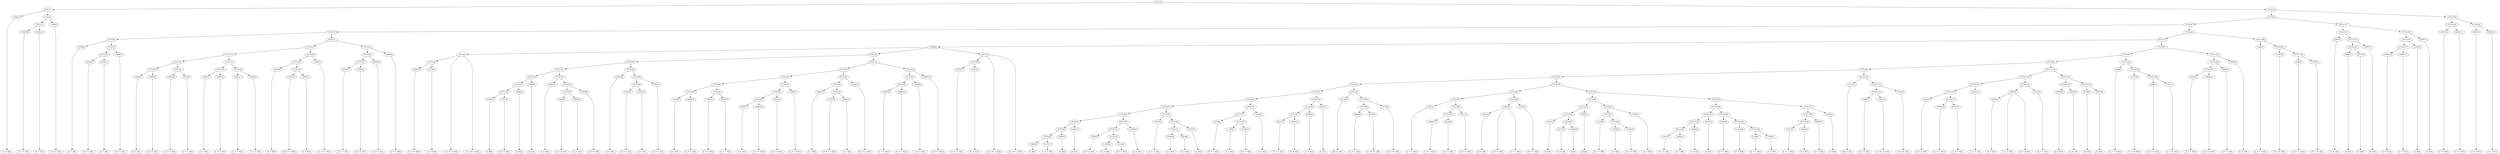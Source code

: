 digraph sample{
"L3863(0)"->"[C  E  G](0)"
"L3890(0)"->"[C  D  E  G](0)"
"L3863(1)"->"[C  E  G](1)"
"L5721(3)"->"L3890(0)"
"L5721(3)"->"L3863(1)"
"L3890(1)"->"[C  D  E  G](1)"
"L5721(2)"->"L5721(3)"
"L5721(2)"->"L3890(1)"
"L5721(1)"->"L3863(0)"
"L5721(1)"->"L5721(2)"
"L3930(0)"->"[C  F  A](0)"
"L5024(0)"->"[C  F  G  A](0)"
"L3930(1)"->"[C  F  A](1)"
"L5721(10)"->"L5024(0)"
"L5721(10)"->"L3930(1)"
"L5024(1)"->"[C  F  G  A](1)"
"L5721(9)"->"L5721(10)"
"L5721(9)"->"L5024(1)"
"L5721(8)"->"L3930(0)"
"L5721(8)"->"L5721(9)"
"L3863(2)"->"[C  E  G](2)"
"L3890(2)"->"[C  D  E  G](2)"
"L5721(15)"->"L3863(2)"
"L5721(15)"->"L3890(2)"
"L3922(0)"->"[C  E  G  B](0)"
"L4630(0)"->"[C  E  F  G](0)"
"L5721(16)"->"L3922(0)"
"L5721(16)"->"L4630(0)"
"L5721(14)"->"L5721(15)"
"L5721(14)"->"L5721(16)"
"L3863(3)"->"[C  E  G](3)"
"L3890(3)"->"[C  D  E  G](3)"
"L5721(18)"->"L3863(3)"
"L5721(18)"->"L3890(3)"
"L3922(1)"->"[C  E  G  B](1)"
"L3890(4)"->"[C  D  E  G](4)"
"L5721(19)"->"L3922(1)"
"L5721(19)"->"L3890(4)"
"L5721(17)"->"L5721(18)"
"L5721(17)"->"L5721(19)"
"L5721(13)"->"L5721(14)"
"L5721(13)"->"L5721(17)"
"L2891(0)"->"[F  G  B](0)"
"L3381(0)"->"[D  E  F  G  B](0)"
"L2891(1)"->"[F  G  B](1)"
"L5721(22)"->"L3381(0)"
"L5721(22)"->"L2891(1)"
"L5721(21)"->"L2891(0)"
"L5721(21)"->"L5721(22)"
"L3381(1)"->"[D  E  F  G  B](1)"
"L5721(20)"->"L5721(21)"
"L5721(20)"->"L3381(1)"
"L5721(12)"->"L5721(13)"
"L5721(12)"->"L5721(20)"
"L4630(1)"->"[C  E  F  G](1)"
"L3890(5)"->"[C  D  E  G](5)"
"L5721(25)"->"L4630(1)"
"L5721(25)"->"L3890(5)"
"L4630(2)"->"[C  E  F  G](2)"
"L5721(24)"->"L5721(25)"
"L5721(24)"->"L4630(2)"
"L3890(6)"->"[C  D  E  G](6)"
"L5721(23)"->"L5721(24)"
"L5721(23)"->"L3890(6)"
"L5721(11)"->"L5721(12)"
"L5721(11)"->"L5721(23)"
"L5721(7)"->"L5721(8)"
"L5721(7)"->"L5721(11)"
"L2537(0)"->"[C  D  Fis  B](0)"
"L5154(0)"->"[C  D  Fis](0)"
"L5721(28)"->"L2537(0)"
"L5721(28)"->"L5154(0)"
"L4211(0)"->"[C  D  Fis  A  B](0)"
"L4211(0)"->"L5721(28)"
"L4211(0)"->"[C  D  Fis  A  B](1)"
"L3609(0)"->"[G  B](0)"
"L1972(0)"->"[C  D  G  B](0)"
"L5721(34)"->"L3609(0)"
"L5721(34)"->"L1972(0)"
"L3609(1)"->"[G  B](1)"
"L5721(33)"->"L5721(34)"
"L5721(33)"->"L3609(1)"
"L3642(0)"->"[rest](0)"
"L5721(32)"->"L5721(33)"
"L5721(32)"->"L3642(0)"
"L3863(4)"->"[C  E  G](4)"
"L3890(7)"->"[C  D  E  G](7)"
"L3863(5)"->"[C  E  G](5)"
"L5721(37)"->"L3890(7)"
"L5721(37)"->"L3863(5)"
"L3890(8)"->"[C  D  E  G](8)"
"L5721(36)"->"L5721(37)"
"L5721(36)"->"L3890(8)"
"L5721(35)"->"L3863(4)"
"L5721(35)"->"L5721(36)"
"L5721(31)"->"L5721(32)"
"L5721(31)"->"L5721(35)"
"L3930(2)"->"[C  F  A](2)"
"L5024(2)"->"[C  F  G  A](2)"
"L3930(3)"->"[C  F  A](3)"
"L5721(40)"->"L5024(2)"
"L5721(40)"->"L3930(3)"
"L5024(3)"->"[C  F  G  A](3)"
"L5721(39)"->"L5721(40)"
"L5721(39)"->"L5024(3)"
"L5721(38)"->"L3930(2)"
"L5721(38)"->"L5721(39)"
"L5721(30)"->"L5721(31)"
"L5721(30)"->"L5721(38)"
"L3863(6)"->"[C  E  G](6)"
"L3890(9)"->"[C  D  E  G](9)"
"L5721(45)"->"L3863(6)"
"L5721(45)"->"L3890(9)"
"L3922(2)"->"[C  E  G  B](2)"
"L4630(3)"->"[C  E  F  G](3)"
"L5721(46)"->"L3922(2)"
"L5721(46)"->"L4630(3)"
"L5721(44)"->"L5721(45)"
"L5721(44)"->"L5721(46)"
"L3863(7)"->"[C  E  G](7)"
"L3890(10)"->"[C  D  E  G](10)"
"L5721(49)"->"L3863(7)"
"L5721(49)"->"L3890(10)"
"L3922(3)"->"[C  E  G  B](3)"
"L5721(48)"->"L5721(49)"
"L5721(48)"->"L3922(3)"
"L3890(11)"->"[C  D  E  G](11)"
"L5721(47)"->"L5721(48)"
"L5721(47)"->"L3890(11)"
"L5721(43)"->"L5721(44)"
"L5721(43)"->"L5721(47)"
"L2891(2)"->"[F  G  B](2)"
"L3381(2)"->"[D  E  F  G  B](2)"
"L2891(3)"->"[F  G  B](3)"
"L5721(52)"->"L3381(2)"
"L5721(52)"->"L2891(3)"
"L5721(51)"->"L2891(2)"
"L5721(51)"->"L5721(52)"
"L3381(3)"->"[D  E  F  G  B](3)"
"L5721(50)"->"L5721(51)"
"L5721(50)"->"L3381(3)"
"L5721(42)"->"L5721(43)"
"L5721(42)"->"L5721(50)"
"L4630(4)"->"[C  E  F  G](4)"
"L3890(12)"->"[C  D  E  G](12)"
"L5721(55)"->"L4630(4)"
"L5721(55)"->"L3890(12)"
"L4630(5)"->"[C  E  F  G](5)"
"L5721(54)"->"L5721(55)"
"L5721(54)"->"L4630(5)"
"L3890(13)"->"[C  D  E  G](13)"
"L5721(53)"->"L5721(54)"
"L5721(53)"->"L3890(13)"
"L5721(41)"->"L5721(42)"
"L5721(41)"->"L5721(53)"
"L5721(29)"->"L5721(30)"
"L5721(29)"->"L5721(41)"
"L2537(1)"->"[C  D  Fis  B](1)"
"L5154(1)"->"[C  D  Fis](1)"
"L5721(56)"->"L2537(1)"
"L5721(56)"->"L5154(1)"
"L4211(1)"->"[C  D  Fis  A  B](2)"
"L4211(1)"->"L5721(56)"
"L4211(1)"->"[C  D  Fis  A  B](3)"
"L5588(0)"->"L4211(0)"
"L5588(0)"->"L5721(29)"
"L5588(0)"->"L4211(1)"
"L3609(2)"->"[G  B](2)"
"L1972(1)"->"[C  D  G  B](1)"
"L5721(69)"->"L3609(2)"
"L5721(69)"->"L1972(1)"
"L3609(3)"->"[G  B](3)"
"L5721(68)"->"L5721(69)"
"L5721(68)"->"L3609(3)"
"L3642(1)"->"[rest](1)"
"L5721(67)"->"L5721(68)"
"L5721(67)"->"L3642(1)"
"L3149(0)"->"[D  F  G  B](0)"
"L-1939(0)"->"[C  D  B](0)"
"L3149(1)"->"[D  F  G  B](1)"
"L5721(72)"->"L-1939(0)"
"L5721(72)"->"L3149(1)"
"L5721(71)"->"L3149(0)"
"L5721(71)"->"L5721(72)"
"L-1939(1)"->"[C  D  B](1)"
"L5721(70)"->"L5721(71)"
"L5721(70)"->"L-1939(1)"
"L5721(66)"->"L5721(67)"
"L5721(66)"->"L5721(70)"
"L3911(0)"->"[C  E  G  A](0)"
"L4056(0)"->"[C  E  B](0)"
"L2638(0)"->"[C  D  E](0)"
"L5721(75)"->"L4056(0)"
"L5721(75)"->"L2638(0)"
"L2427(0)"->"[C  E](0)"
"L5721(74)"->"L5721(75)"
"L5721(74)"->"L2427(0)"
"L5721(73)"->"L3911(0)"
"L5721(73)"->"L5721(74)"
"L5721(65)"->"L5721(66)"
"L5721(65)"->"L5721(73)"
"L3149(2)"->"[D  F  G  B](2)"
"L-1939(2)"->"[C  D  B](2)"
"L3149(3)"->"[D  F  G  B](3)"
"L5721(78)"->"L-1939(2)"
"L5721(78)"->"L3149(3)"
"L5721(77)"->"L3149(2)"
"L5721(77)"->"L5721(78)"
"L-1939(3)"->"[C  D  B](3)"
"L5721(76)"->"L5721(77)"
"L5721(76)"->"L-1939(3)"
"L5721(64)"->"L5721(65)"
"L5721(64)"->"L5721(76)"
"L3911(1)"->"[C  E  G  A](1)"
"L4056(1)"->"[C  E  B](1)"
"L5721(81)"->"L3911(1)"
"L5721(81)"->"L4056(1)"
"L2638(1)"->"[C  D  E](1)"
"L5721(80)"->"L5721(81)"
"L5721(80)"->"L2638(1)"
"L2427(1)"->"[C  E](1)"
"L5721(79)"->"L5721(80)"
"L5721(79)"->"L2427(1)"
"L5721(63)"->"L5721(64)"
"L5721(63)"->"L5721(79)"
"L4119(0)"->"[Dis  G  A](0)"
"L2693(0)"->"[C  D  G  A](0)"
"L2501(0)"->"[C  Dis  Fis  A](0)"
"L5721(84)"->"L2693(0)"
"L5721(84)"->"L2501(0)"
"L4793(0)"->"[C  D  Fis  A](0)"
"L5721(83)"->"L5721(84)"
"L5721(83)"->"L4793(0)"
"L5721(82)"->"L4119(0)"
"L5721(82)"->"L5721(83)"
"L5721(62)"->"L5721(63)"
"L5721(62)"->"L5721(82)"
"L3911(2)"->"[C  E  G  A](2)"
"L3890(14)"->"[C  D  E  G](14)"
"L4630(6)"->"[C  E  F  G](6)"
"L5721(89)"->"L3890(14)"
"L5721(89)"->"L4630(6)"
"L3911(3)"->"[C  E  G  A](3)"
"L5721(88)"->"L5721(89)"
"L5721(88)"->"L3911(3)"
"L5721(87)"->"L3911(2)"
"L5721(87)"->"L5721(88)"
"L2641(0)"->"[F  G  A](0)"
"L2874(0)"->"[C  F  G  B](0)"
"L2874(0)"->"L2641(0)"
"L2874(0)"->"[C  F  G  B](1)"
"L4723(0)"->"[D  E  F  G](0)"
"L5721(90)"->"L2874(0)"
"L5721(90)"->"L4723(0)"
"L5721(86)"->"L5721(87)"
"L5721(86)"->"L5721(90)"
"L2427(2)"->"[C  E](2)"
"L3171(0)"->"[C  F  G](0)"
"L4240(0)"->"[C](0)"
"L5721(95)"->"L3171(0)"
"L5721(95)"->"L4240(0)"
"L5721(94)"->"L2427(2)"
"L5721(94)"->"L5721(95)"
"L3642(2)"->"[rest](2)"
"L5721(93)"->"L5721(94)"
"L5721(93)"->"L3642(2)"
"L3149(4)"->"[D  F  G  B](4)"
"L-1939(4)"->"[C  D  B](4)"
"L3149(5)"->"[D  F  G  B](5)"
"L5721(98)"->"L-1939(4)"
"L5721(98)"->"L3149(5)"
"L5721(97)"->"L3149(4)"
"L5721(97)"->"L5721(98)"
"L-1939(5)"->"[C  D  B](5)"
"L5721(96)"->"L5721(97)"
"L5721(96)"->"L-1939(5)"
"L5721(92)"->"L5721(93)"
"L5721(92)"->"L5721(96)"
"L3911(4)"->"[C  E  G  A](4)"
"L4056(2)"->"[C  E  B](2)"
"L5721(103)"->"L3911(4)"
"L5721(103)"->"L4056(2)"
"L2638(2)"->"[C  D  E](2)"
"L5721(102)"->"L5721(103)"
"L5721(102)"->"L2638(2)"
"L2427(3)"->"[C  E](3)"
"L5721(101)"->"L5721(102)"
"L5721(101)"->"L2427(3)"
"L3149(6)"->"[D  F  G  B](6)"
"L-1939(6)"->"[C  D  B](6)"
"L3149(7)"->"[D  F  G  B](7)"
"L-1939(7)"->"[C  D  B](7)"
"L5721(106)"->"L3149(7)"
"L5721(106)"->"L-1939(7)"
"L5721(105)"->"L-1939(6)"
"L5721(105)"->"L5721(106)"
"L5721(104)"->"L3149(6)"
"L5721(104)"->"L5721(105)"
"L5721(100)"->"L5721(101)"
"L5721(100)"->"L5721(104)"
"L3911(5)"->"[C  E  G  A](5)"
"L4056(3)"->"[C  E  B](3)"
"L5721(109)"->"L3911(5)"
"L5721(109)"->"L4056(3)"
"L2638(3)"->"[C  D  E](3)"
"L5721(108)"->"L5721(109)"
"L5721(108)"->"L2638(3)"
"L2427(4)"->"[C  E](4)"
"L5721(107)"->"L5721(108)"
"L5721(107)"->"L2427(4)"
"L5721(99)"->"L5721(100)"
"L5721(99)"->"L5721(107)"
"L5721(91)"->"L5721(92)"
"L5721(91)"->"L5721(99)"
"L5721(85)"->"L5721(86)"
"L5721(85)"->"L5721(91)"
"L5721(61)"->"L5721(62)"
"L5721(61)"->"L5721(85)"
"L4119(1)"->"[Dis  G  A](1)"
"L2693(1)"->"[C  D  G  A](1)"
"L2501(1)"->"[C  Dis  Fis  A](1)"
"L5721(112)"->"L2693(1)"
"L5721(112)"->"L2501(1)"
"L4793(1)"->"[C  D  Fis  A](1)"
"L5721(111)"->"L5721(112)"
"L5721(111)"->"L4793(1)"
"L5721(110)"->"L4119(1)"
"L5721(110)"->"L5721(111)"
"L5721(60)"->"L5721(61)"
"L5721(60)"->"L5721(110)"
"L3911(6)"->"[C  E  G  A](6)"
"L3890(15)"->"[C  D  E  G](15)"
"L4630(7)"->"[C  E  F  G](7)"
"L5721(117)"->"L3890(15)"
"L5721(117)"->"L4630(7)"
"L5721(116)"->"L3911(6)"
"L5721(116)"->"L5721(117)"
"L3911(7)"->"[C  E  G  A](7)"
"L5721(115)"->"L5721(116)"
"L5721(115)"->"L3911(7)"
"L2641(1)"->"[F  G  A](1)"
"L2874(1)"->"[C  F  G  B](2)"
"L2874(1)"->"L2641(1)"
"L2874(1)"->"[C  F  G  B](3)"
"L4723(1)"->"[D  E  F  G](1)"
"L5721(118)"->"L2874(1)"
"L5721(118)"->"L4723(1)"
"L5721(114)"->"L5721(115)"
"L5721(114)"->"L5721(118)"
"L4056(4)"->"[C  E  B](4)"
"L2638(4)"->"[C  D  E](4)"
"L5721(120)"->"L4056(4)"
"L5721(120)"->"L2638(4)"
"L4728(0)"->"[E  F](0)"
"L3607(0)"->"[C  G](0)"
"L5721(121)"->"L4728(0)"
"L5721(121)"->"L3607(0)"
"L5721(119)"->"L5721(120)"
"L5721(119)"->"L5721(121)"
"L5721(113)"->"L5721(114)"
"L5721(113)"->"L5721(119)"
"L5721(59)"->"L5721(60)"
"L5721(59)"->"L5721(113)"
"L498(0)"->"[C  D  F  Gis](0)"
"L-1917(0)"->"[C  F  Gis  B](0)"
"L498(1)"->"[C  D  F  Gis](1)"
"L-1917(1)"->"[C  F  Gis  B](1)"
"L5721(124)"->"L498(1)"
"L5721(124)"->"L-1917(1)"
"L5721(123)"->"L-1917(0)"
"L5721(123)"->"L5721(124)"
"L5721(122)"->"L498(0)"
"L5721(122)"->"L5721(123)"
"L5721(58)"->"L5721(59)"
"L5721(58)"->"L5721(122)"
"L3922(4)"->"[C  E  G  B](4)"
"L3890(16)"->"[C  D  E  G](16)"
"L5721(127)"->"L3922(4)"
"L5721(127)"->"L3890(16)"
"L4630(8)"->"[C  E  F  G](8)"
"L5721(126)"->"L5721(127)"
"L5721(126)"->"L4630(8)"
"L3863(8)"->"[C  E  G](8)"
"L5721(125)"->"L5721(126)"
"L5721(125)"->"L3863(8)"
"L5721(57)"->"L5721(58)"
"L5721(57)"->"L5721(125)"
"L5721(27)"->"L5588(0)"
"L5721(27)"->"L5721(57)"
"L498(2)"->"[C  D  F  Gis](2)"
"L-1917(2)"->"[C  F  Gis  B](2)"
"L498(3)"->"[C  D  F  Gis](3)"
"L-1917(3)"->"[C  F  Gis  B](3)"
"L5721(130)"->"L498(3)"
"L5721(130)"->"L-1917(3)"
"L5721(129)"->"L-1917(2)"
"L5721(129)"->"L5721(130)"
"L5721(128)"->"L498(2)"
"L5721(128)"->"L5721(129)"
"L5721(26)"->"L5721(27)"
"L5721(26)"->"L5721(128)"
"L5721(6)"->"L5721(7)"
"L5721(6)"->"L5721(26)"
"L3863(9)"->"[C  E  G](9)"
"L3642(3)"->"[rest](3)"
"L2427(5)"->"[C  E](5)"
"L5721(134)"->"L3642(3)"
"L5721(134)"->"L2427(5)"
"L3857(0)"->"[F  G](0)"
"L5721(133)"->"L5721(134)"
"L5721(133)"->"L3857(0)"
"L5721(132)"->"L3863(9)"
"L5721(132)"->"L5721(133)"
"L3863(10)"->"[C  E  G](10)"
"L3863(11)"->"[C  E  G](11)"
"L5721(137)"->"L3863(10)"
"L5721(137)"->"L3863(11)"
"L2427(6)"->"[C  E](6)"
"L5721(136)"->"L5721(137)"
"L5721(136)"->"L2427(6)"
"L3857(1)"->"[F  G](1)"
"L5721(135)"->"L5721(136)"
"L5721(135)"->"L3857(1)"
"L5721(131)"->"L5721(132)"
"L5721(131)"->"L5721(135)"
"L5721(5)"->"L5721(6)"
"L5721(5)"->"L5721(131)"
"L3863(12)"->"[C  E  G](12)"
"L3863(13)"->"[C  E  G](13)"
"L5721(139)"->"L3863(12)"
"L5721(139)"->"L3863(13)"
"L3863(14)"->"[C  E  G](14)"
"L3863(15)"->"[C  E  G](15)"
"L5721(140)"->"L3863(14)"
"L5721(140)"->"L3863(15)"
"L5721(138)"->"L5721(139)"
"L5721(138)"->"L5721(140)"
"L5721(4)"->"L5721(5)"
"L5721(4)"->"L5721(138)"
"L5721(0)"->"L5721(1)"
"L5721(0)"->"L5721(4)"
{rank = min; "L5721(0)"}
{rank = same; "L5721(1)"; "L5721(4)";}
{rank = same; "L3863(0)"; "L5721(2)"; "L5721(5)"; "L5721(138)";}
{rank = same; "L5721(3)"; "L3890(1)"; "L5721(6)"; "L5721(131)"; "L5721(139)"; "L5721(140)";}
{rank = same; "L3890(0)"; "L3863(1)"; "L5721(7)"; "L5721(26)"; "L5721(132)"; "L5721(135)"; "L3863(12)"; "L3863(13)"; "L3863(14)"; "L3863(15)";}
{rank = same; "L5721(8)"; "L5721(11)"; "L5721(27)"; "L5721(128)"; "L3863(9)"; "L5721(133)"; "L5721(136)"; "L3857(1)";}
{rank = same; "L3930(0)"; "L5721(9)"; "L5721(12)"; "L5721(23)"; "L5588(0)"; "L5721(57)"; "L498(2)"; "L5721(129)"; "L5721(134)"; "L3857(0)"; "L5721(137)"; "L2427(6)";}
{rank = same; "L5721(10)"; "L5024(1)"; "L5721(13)"; "L5721(20)"; "L5721(24)"; "L3890(6)"; "L4211(0)"; "L5721(29)"; "L4211(1)"; "L5721(58)"; "L5721(125)"; "L-1917(2)"; "L5721(130)"; "L3642(3)"; "L2427(5)"; "L3863(10)"; "L3863(11)";}
{rank = same; "L5024(0)"; "L3930(1)"; "L5721(14)"; "L5721(17)"; "L5721(21)"; "L3381(1)"; "L5721(25)"; "L4630(2)"; "L5721(28)"; "L5721(30)"; "L5721(41)"; "L5721(56)"; "L5721(59)"; "L5721(122)"; "L5721(126)"; "L3863(8)"; "L498(3)"; "L-1917(3)";}
{rank = same; "L5721(15)"; "L5721(16)"; "L5721(18)"; "L5721(19)"; "L2891(0)"; "L5721(22)"; "L4630(1)"; "L3890(5)"; "L2537(0)"; "L5154(0)"; "L5721(31)"; "L5721(38)"; "L5721(42)"; "L5721(53)"; "L2537(1)"; "L5154(1)"; "L5721(60)"; "L5721(113)"; "L498(0)"; "L5721(123)"; "L5721(127)"; "L4630(8)";}
{rank = same; "L3863(2)"; "L3890(2)"; "L3922(0)"; "L4630(0)"; "L3863(3)"; "L3890(3)"; "L3922(1)"; "L3890(4)"; "L3381(0)"; "L2891(1)"; "L5721(32)"; "L5721(35)"; "L3930(2)"; "L5721(39)"; "L5721(43)"; "L5721(50)"; "L5721(54)"; "L3890(13)"; "L5721(61)"; "L5721(110)"; "L5721(114)"; "L5721(119)"; "L-1917(0)"; "L5721(124)"; "L3922(4)"; "L3890(16)";}
{rank = same; "L5721(33)"; "L3642(0)"; "L3863(4)"; "L5721(36)"; "L5721(40)"; "L5024(3)"; "L5721(44)"; "L5721(47)"; "L5721(51)"; "L3381(3)"; "L5721(55)"; "L4630(5)"; "L5721(62)"; "L5721(85)"; "L4119(1)"; "L5721(111)"; "L5721(115)"; "L5721(118)"; "L5721(120)"; "L5721(121)"; "L498(1)"; "L-1917(1)";}
{rank = same; "L5721(34)"; "L3609(1)"; "L5721(37)"; "L3890(8)"; "L5024(2)"; "L3930(3)"; "L5721(45)"; "L5721(46)"; "L5721(48)"; "L3890(11)"; "L2891(2)"; "L5721(52)"; "L4630(4)"; "L3890(12)"; "L5721(63)"; "L5721(82)"; "L5721(86)"; "L5721(91)"; "L5721(112)"; "L4793(1)"; "L5721(116)"; "L3911(7)"; "L2874(1)"; "L4723(1)"; "L4056(4)"; "L2638(4)"; "L4728(0)"; "L3607(0)";}
{rank = same; "L3609(0)"; "L1972(0)"; "L3890(7)"; "L3863(5)"; "L3863(6)"; "L3890(9)"; "L3922(2)"; "L4630(3)"; "L5721(49)"; "L3922(3)"; "L3381(2)"; "L2891(3)"; "L5721(64)"; "L5721(79)"; "L4119(0)"; "L5721(83)"; "L5721(87)"; "L5721(90)"; "L5721(92)"; "L5721(99)"; "L2693(1)"; "L2501(1)"; "L3911(6)"; "L5721(117)"; "L2641(1)";}
{rank = same; "L3863(7)"; "L3890(10)"; "L5721(65)"; "L5721(76)"; "L5721(80)"; "L2427(1)"; "L5721(84)"; "L4793(0)"; "L3911(2)"; "L5721(88)"; "L2874(0)"; "L4723(0)"; "L5721(93)"; "L5721(96)"; "L5721(100)"; "L5721(107)"; "L3890(15)"; "L4630(7)";}
{rank = same; "L5721(66)"; "L5721(73)"; "L5721(77)"; "L-1939(3)"; "L5721(81)"; "L2638(1)"; "L2693(0)"; "L2501(0)"; "L5721(89)"; "L3911(3)"; "L2641(0)"; "L5721(94)"; "L3642(2)"; "L5721(97)"; "L-1939(5)"; "L5721(101)"; "L5721(104)"; "L5721(108)"; "L2427(4)";}
{rank = same; "L5721(67)"; "L5721(70)"; "L3911(0)"; "L5721(74)"; "L3149(2)"; "L5721(78)"; "L3911(1)"; "L4056(1)"; "L3890(14)"; "L4630(6)"; "L2427(2)"; "L5721(95)"; "L3149(4)"; "L5721(98)"; "L5721(102)"; "L2427(3)"; "L3149(6)"; "L5721(105)"; "L5721(109)"; "L2638(3)";}
{rank = same; "L5721(68)"; "L3642(1)"; "L5721(71)"; "L-1939(1)"; "L5721(75)"; "L2427(0)"; "L-1939(2)"; "L3149(3)"; "L3171(0)"; "L4240(0)"; "L-1939(4)"; "L3149(5)"; "L5721(103)"; "L2638(2)"; "L-1939(6)"; "L5721(106)"; "L3911(5)"; "L4056(3)";}
{rank = same; "L5721(69)"; "L3609(3)"; "L3149(0)"; "L5721(72)"; "L4056(0)"; "L2638(0)"; "L3911(4)"; "L4056(2)"; "L3149(7)"; "L-1939(7)";}
{rank = same; "L3609(2)"; "L1972(1)"; "L-1939(0)"; "L3149(1)";}
{rank = max; "[C  D  B](0)"; "[C  D  B](1)"; "[C  D  B](2)"; "[C  D  B](3)"; "[C  D  B](4)"; "[C  D  B](5)"; "[C  D  B](6)"; "[C  D  B](7)"; "[C  D  E  G](0)"; "[C  D  E  G](1)"; "[C  D  E  G](10)"; "[C  D  E  G](11)"; "[C  D  E  G](12)"; "[C  D  E  G](13)"; "[C  D  E  G](14)"; "[C  D  E  G](15)"; "[C  D  E  G](16)"; "[C  D  E  G](2)"; "[C  D  E  G](3)"; "[C  D  E  G](4)"; "[C  D  E  G](5)"; "[C  D  E  G](6)"; "[C  D  E  G](7)"; "[C  D  E  G](8)"; "[C  D  E  G](9)"; "[C  D  E](0)"; "[C  D  E](1)"; "[C  D  E](2)"; "[C  D  E](3)"; "[C  D  E](4)"; "[C  D  F  Gis](0)"; "[C  D  F  Gis](1)"; "[C  D  F  Gis](2)"; "[C  D  F  Gis](3)"; "[C  D  Fis  A  B](0)"; "[C  D  Fis  A  B](1)"; "[C  D  Fis  A  B](2)"; "[C  D  Fis  A  B](3)"; "[C  D  Fis  A](0)"; "[C  D  Fis  A](1)"; "[C  D  Fis  B](0)"; "[C  D  Fis  B](1)"; "[C  D  Fis](0)"; "[C  D  Fis](1)"; "[C  D  G  A](0)"; "[C  D  G  A](1)"; "[C  D  G  B](0)"; "[C  D  G  B](1)"; "[C  Dis  Fis  A](0)"; "[C  Dis  Fis  A](1)"; "[C  E  B](0)"; "[C  E  B](1)"; "[C  E  B](2)"; "[C  E  B](3)"; "[C  E  B](4)"; "[C  E  F  G](0)"; "[C  E  F  G](1)"; "[C  E  F  G](2)"; "[C  E  F  G](3)"; "[C  E  F  G](4)"; "[C  E  F  G](5)"; "[C  E  F  G](6)"; "[C  E  F  G](7)"; "[C  E  F  G](8)"; "[C  E  G  A](0)"; "[C  E  G  A](1)"; "[C  E  G  A](2)"; "[C  E  G  A](3)"; "[C  E  G  A](4)"; "[C  E  G  A](5)"; "[C  E  G  A](6)"; "[C  E  G  A](7)"; "[C  E  G  B](0)"; "[C  E  G  B](1)"; "[C  E  G  B](2)"; "[C  E  G  B](3)"; "[C  E  G  B](4)"; "[C  E  G](0)"; "[C  E  G](1)"; "[C  E  G](10)"; "[C  E  G](11)"; "[C  E  G](12)"; "[C  E  G](13)"; "[C  E  G](14)"; "[C  E  G](15)"; "[C  E  G](2)"; "[C  E  G](3)"; "[C  E  G](4)"; "[C  E  G](5)"; "[C  E  G](6)"; "[C  E  G](7)"; "[C  E  G](8)"; "[C  E  G](9)"; "[C  E](0)"; "[C  E](1)"; "[C  E](2)"; "[C  E](3)"; "[C  E](4)"; "[C  E](5)"; "[C  E](6)"; "[C  F  A](0)"; "[C  F  A](1)"; "[C  F  A](2)"; "[C  F  A](3)"; "[C  F  G  A](0)"; "[C  F  G  A](1)"; "[C  F  G  A](2)"; "[C  F  G  A](3)"; "[C  F  G  B](0)"; "[C  F  G  B](1)"; "[C  F  G  B](2)"; "[C  F  G  B](3)"; "[C  F  G](0)"; "[C  F  Gis  B](0)"; "[C  F  Gis  B](1)"; "[C  F  Gis  B](2)"; "[C  F  Gis  B](3)"; "[C  G](0)"; "[C](0)"; "[D  E  F  G  B](0)"; "[D  E  F  G  B](1)"; "[D  E  F  G  B](2)"; "[D  E  F  G  B](3)"; "[D  E  F  G](0)"; "[D  E  F  G](1)"; "[D  F  G  B](0)"; "[D  F  G  B](1)"; "[D  F  G  B](2)"; "[D  F  G  B](3)"; "[D  F  G  B](4)"; "[D  F  G  B](5)"; "[D  F  G  B](6)"; "[D  F  G  B](7)"; "[Dis  G  A](0)"; "[Dis  G  A](1)"; "[E  F](0)"; "[F  G  A](0)"; "[F  G  A](1)"; "[F  G  B](0)"; "[F  G  B](1)"; "[F  G  B](2)"; "[F  G  B](3)"; "[F  G](0)"; "[F  G](1)"; "[G  B](0)"; "[G  B](1)"; "[G  B](2)"; "[G  B](3)"; "[rest](0)"; "[rest](1)"; "[rest](2)"; "[rest](3)";}
}